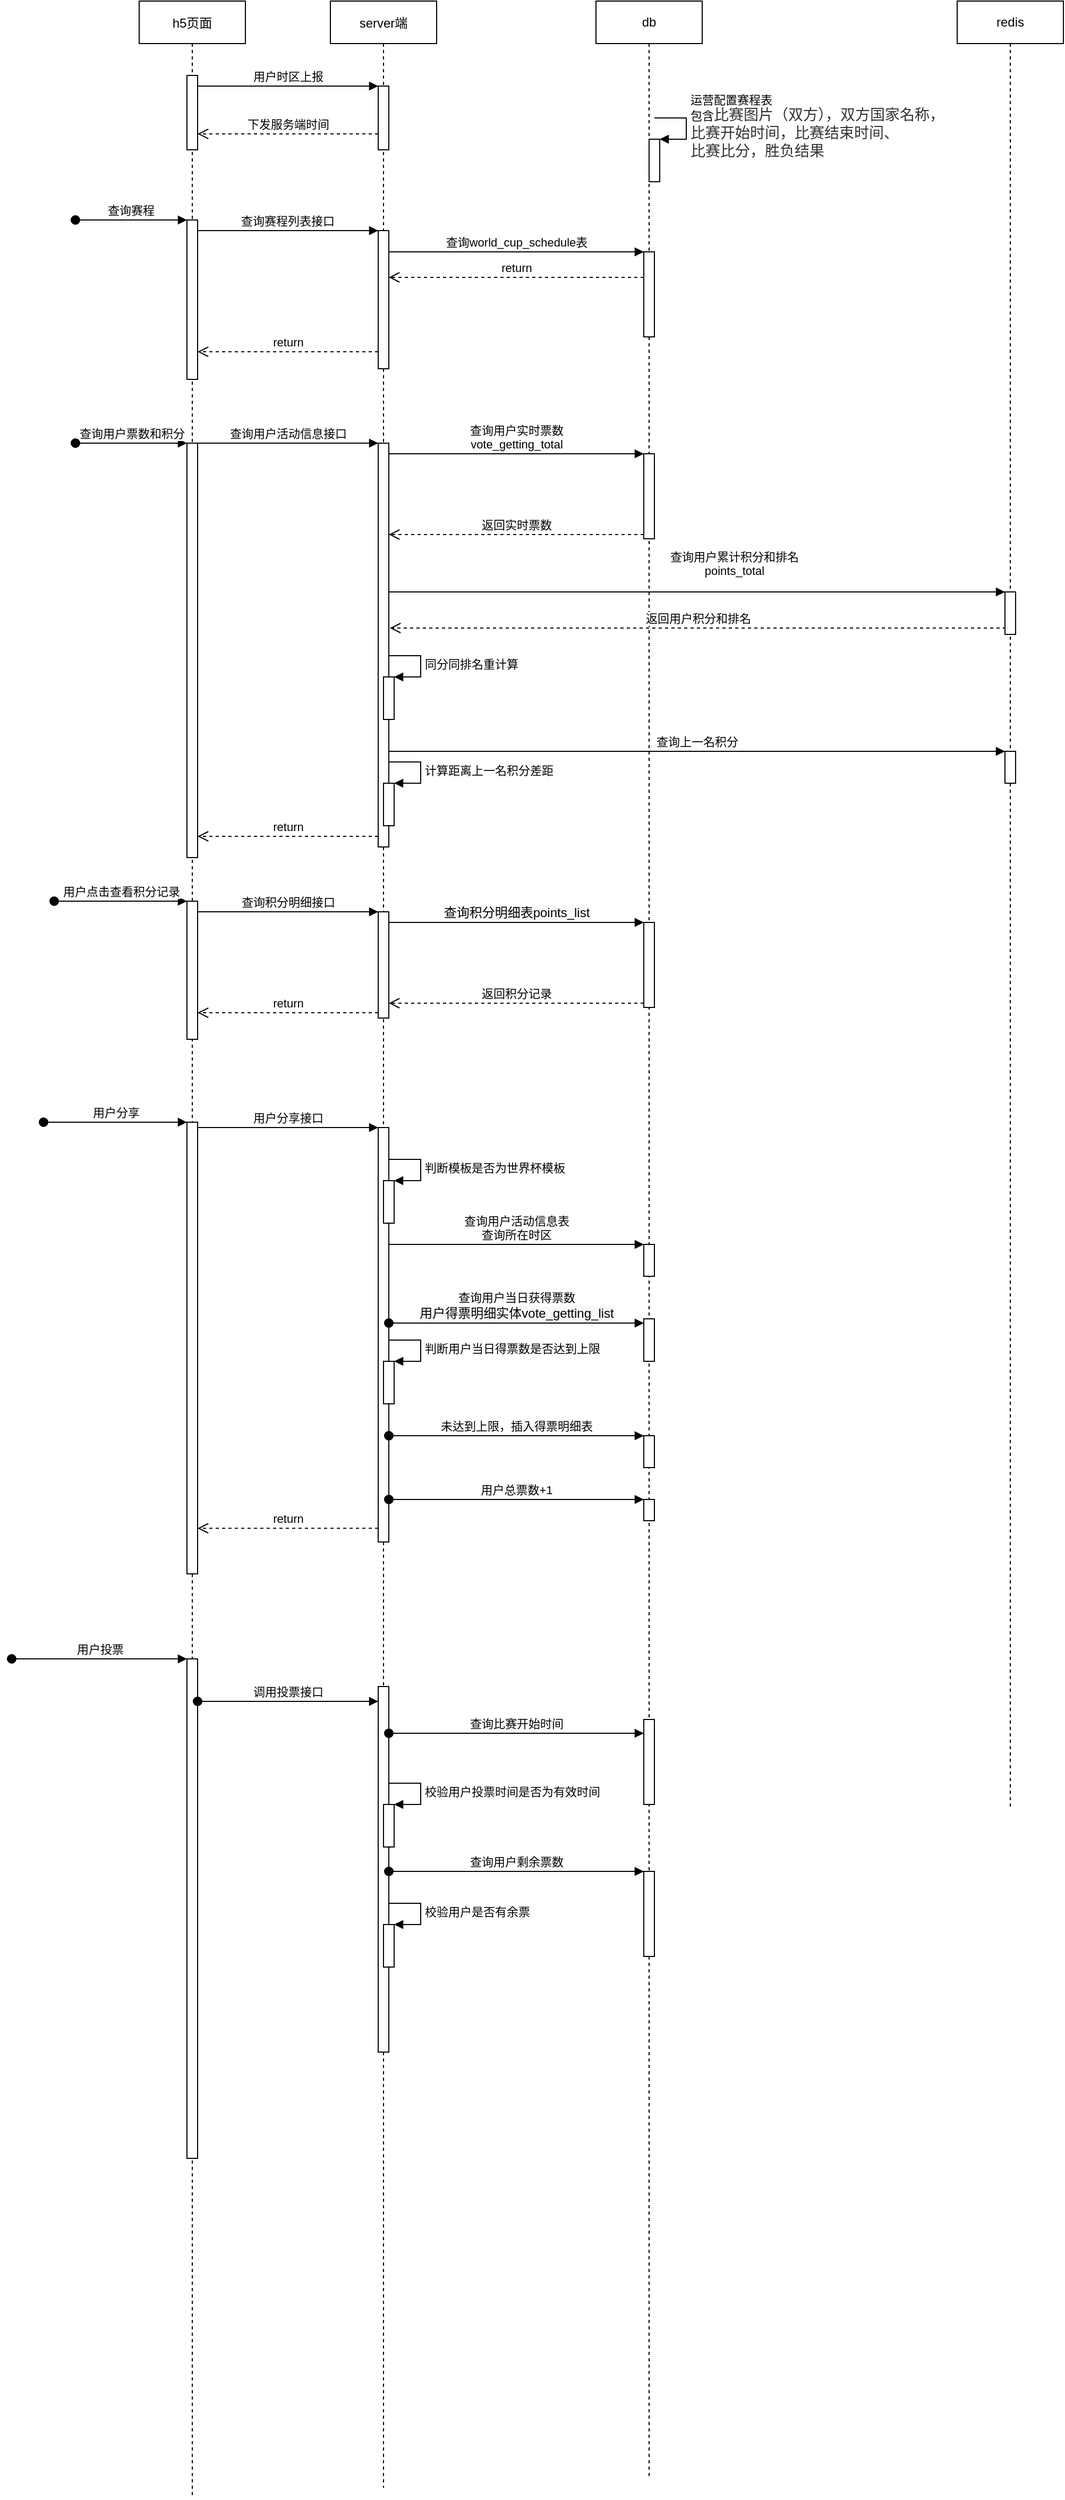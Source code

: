 <mxfile version="20.5.3" type="github">
  <diagram id="kgpKYQtTHZ0yAKxKKP6v" name="Page-1">
    <mxGraphModel dx="2512" dy="802" grid="1" gridSize="10" guides="1" tooltips="1" connect="1" arrows="1" fold="1" page="1" pageScale="1" pageWidth="850" pageHeight="1100" math="0" shadow="0">
      <root>
        <mxCell id="0" />
        <mxCell id="1" parent="0" />
        <mxCell id="3nuBFxr9cyL0pnOWT2aG-1" value="h5页面" style="shape=umlLifeline;perimeter=lifelinePerimeter;container=1;collapsible=0;recursiveResize=0;rounded=0;shadow=0;strokeWidth=1;" parent="1" vertex="1">
          <mxGeometry x="-230" y="80" width="100" height="2350" as="geometry" />
        </mxCell>
        <mxCell id="3nuBFxr9cyL0pnOWT2aG-2" value="" style="points=[];perimeter=orthogonalPerimeter;rounded=0;shadow=0;strokeWidth=1;" parent="3nuBFxr9cyL0pnOWT2aG-1" vertex="1">
          <mxGeometry x="45" y="206" width="10" height="150" as="geometry" />
        </mxCell>
        <mxCell id="3nuBFxr9cyL0pnOWT2aG-3" value="查询赛程" style="verticalAlign=bottom;startArrow=oval;endArrow=block;startSize=8;shadow=0;strokeWidth=1;" parent="3nuBFxr9cyL0pnOWT2aG-1" target="3nuBFxr9cyL0pnOWT2aG-2" edge="1">
          <mxGeometry relative="1" as="geometry">
            <mxPoint x="-60" y="206" as="sourcePoint" />
          </mxGeometry>
        </mxCell>
        <mxCell id="iJaBp2wlKT-MQ3Jx9xqJ-9" value="" style="html=1;points=[];perimeter=orthogonalPerimeter;" parent="3nuBFxr9cyL0pnOWT2aG-1" vertex="1">
          <mxGeometry x="45" y="416" width="10" height="390" as="geometry" />
        </mxCell>
        <mxCell id="iJaBp2wlKT-MQ3Jx9xqJ-10" value="查询用户票数和积分" style="html=1;verticalAlign=bottom;startArrow=oval;endArrow=block;startSize=8;rounded=0;" parent="3nuBFxr9cyL0pnOWT2aG-1" target="iJaBp2wlKT-MQ3Jx9xqJ-9" edge="1">
          <mxGeometry relative="1" as="geometry">
            <mxPoint x="-60" y="416" as="sourcePoint" />
          </mxGeometry>
        </mxCell>
        <mxCell id="iJaBp2wlKT-MQ3Jx9xqJ-28" value="" style="html=1;points=[];perimeter=orthogonalPerimeter;" parent="3nuBFxr9cyL0pnOWT2aG-1" vertex="1">
          <mxGeometry x="45" y="847" width="10" height="130" as="geometry" />
        </mxCell>
        <mxCell id="iJaBp2wlKT-MQ3Jx9xqJ-29" value="用户点击查看积分记录" style="html=1;verticalAlign=bottom;startArrow=oval;endArrow=block;startSize=8;rounded=0;" parent="3nuBFxr9cyL0pnOWT2aG-1" target="iJaBp2wlKT-MQ3Jx9xqJ-28" edge="1">
          <mxGeometry relative="1" as="geometry">
            <mxPoint x="-80" y="847" as="sourcePoint" />
          </mxGeometry>
        </mxCell>
        <mxCell id="iJaBp2wlKT-MQ3Jx9xqJ-54" value="" style="html=1;points=[];perimeter=orthogonalPerimeter;" parent="3nuBFxr9cyL0pnOWT2aG-1" vertex="1">
          <mxGeometry x="45" y="1055" width="10" height="425" as="geometry" />
        </mxCell>
        <mxCell id="iJaBp2wlKT-MQ3Jx9xqJ-55" value="用户分享" style="html=1;verticalAlign=bottom;startArrow=oval;endArrow=block;startSize=8;rounded=0;" parent="3nuBFxr9cyL0pnOWT2aG-1" target="iJaBp2wlKT-MQ3Jx9xqJ-54" edge="1">
          <mxGeometry relative="1" as="geometry">
            <mxPoint x="-90" y="1055" as="sourcePoint" />
          </mxGeometry>
        </mxCell>
        <mxCell id="iJaBp2wlKT-MQ3Jx9xqJ-65" value="" style="html=1;points=[];perimeter=orthogonalPerimeter;" parent="3nuBFxr9cyL0pnOWT2aG-1" vertex="1">
          <mxGeometry x="45" y="70" width="10" height="70" as="geometry" />
        </mxCell>
        <mxCell id="Upy7s1R3ijE2vFxrYpLP-1" value="" style="html=1;points=[];perimeter=orthogonalPerimeter;" vertex="1" parent="3nuBFxr9cyL0pnOWT2aG-1">
          <mxGeometry x="45" y="1560" width="10" height="470" as="geometry" />
        </mxCell>
        <mxCell id="Upy7s1R3ijE2vFxrYpLP-2" value="用户投票" style="html=1;verticalAlign=bottom;startArrow=oval;endArrow=block;startSize=8;rounded=0;" edge="1" target="Upy7s1R3ijE2vFxrYpLP-1" parent="3nuBFxr9cyL0pnOWT2aG-1">
          <mxGeometry relative="1" as="geometry">
            <mxPoint x="-120" y="1560" as="sourcePoint" />
          </mxGeometry>
        </mxCell>
        <mxCell id="3nuBFxr9cyL0pnOWT2aG-5" value="server端" style="shape=umlLifeline;perimeter=lifelinePerimeter;container=1;collapsible=0;recursiveResize=0;rounded=0;shadow=0;strokeWidth=1;" parent="1" vertex="1">
          <mxGeometry x="-50" y="80" width="100" height="2340" as="geometry" />
        </mxCell>
        <mxCell id="3nuBFxr9cyL0pnOWT2aG-6" value="" style="points=[];perimeter=orthogonalPerimeter;rounded=0;shadow=0;strokeWidth=1;" parent="3nuBFxr9cyL0pnOWT2aG-5" vertex="1">
          <mxGeometry x="45" y="216" width="10" height="130" as="geometry" />
        </mxCell>
        <mxCell id="iJaBp2wlKT-MQ3Jx9xqJ-11" value="" style="html=1;points=[];perimeter=orthogonalPerimeter;" parent="3nuBFxr9cyL0pnOWT2aG-5" vertex="1">
          <mxGeometry x="45" y="416" width="10" height="380" as="geometry" />
        </mxCell>
        <mxCell id="iJaBp2wlKT-MQ3Jx9xqJ-30" value="" style="html=1;points=[];perimeter=orthogonalPerimeter;" parent="3nuBFxr9cyL0pnOWT2aG-5" vertex="1">
          <mxGeometry x="45" y="857" width="10" height="100" as="geometry" />
        </mxCell>
        <mxCell id="iJaBp2wlKT-MQ3Jx9xqJ-41" value="" style="html=1;points=[];perimeter=orthogonalPerimeter;" parent="3nuBFxr9cyL0pnOWT2aG-5" vertex="1">
          <mxGeometry x="50" y="636" width="10" height="40" as="geometry" />
        </mxCell>
        <mxCell id="iJaBp2wlKT-MQ3Jx9xqJ-42" value="同分同排名重计算" style="edgeStyle=orthogonalEdgeStyle;html=1;align=left;spacingLeft=2;endArrow=block;rounded=0;entryX=1;entryY=0;" parent="3nuBFxr9cyL0pnOWT2aG-5" target="iJaBp2wlKT-MQ3Jx9xqJ-41" edge="1">
          <mxGeometry relative="1" as="geometry">
            <mxPoint x="55" y="616" as="sourcePoint" />
            <Array as="points">
              <mxPoint x="85" y="616" />
            </Array>
          </mxGeometry>
        </mxCell>
        <mxCell id="iJaBp2wlKT-MQ3Jx9xqJ-46" value="" style="html=1;points=[];perimeter=orthogonalPerimeter;" parent="3nuBFxr9cyL0pnOWT2aG-5" vertex="1">
          <mxGeometry x="50" y="736" width="10" height="40" as="geometry" />
        </mxCell>
        <mxCell id="iJaBp2wlKT-MQ3Jx9xqJ-47" value="计算距离上一名积分差距" style="edgeStyle=orthogonalEdgeStyle;html=1;align=left;spacingLeft=2;endArrow=block;rounded=0;entryX=1;entryY=0;" parent="3nuBFxr9cyL0pnOWT2aG-5" target="iJaBp2wlKT-MQ3Jx9xqJ-46" edge="1">
          <mxGeometry relative="1" as="geometry">
            <mxPoint x="55" y="716" as="sourcePoint" />
            <Array as="points">
              <mxPoint x="85" y="716" />
            </Array>
          </mxGeometry>
        </mxCell>
        <mxCell id="iJaBp2wlKT-MQ3Jx9xqJ-56" value="" style="html=1;points=[];perimeter=orthogonalPerimeter;" parent="3nuBFxr9cyL0pnOWT2aG-5" vertex="1">
          <mxGeometry x="45" y="1060" width="10" height="390" as="geometry" />
        </mxCell>
        <mxCell id="iJaBp2wlKT-MQ3Jx9xqJ-59" value="" style="html=1;points=[];perimeter=orthogonalPerimeter;" parent="3nuBFxr9cyL0pnOWT2aG-5" vertex="1">
          <mxGeometry x="50" y="1110" width="10" height="40" as="geometry" />
        </mxCell>
        <mxCell id="iJaBp2wlKT-MQ3Jx9xqJ-60" value="判断模板是否为世界杯模板" style="edgeStyle=orthogonalEdgeStyle;html=1;align=left;spacingLeft=2;endArrow=block;rounded=0;entryX=1;entryY=0;" parent="3nuBFxr9cyL0pnOWT2aG-5" target="iJaBp2wlKT-MQ3Jx9xqJ-59" edge="1">
          <mxGeometry relative="1" as="geometry">
            <mxPoint x="55" y="1090" as="sourcePoint" />
            <Array as="points">
              <mxPoint x="85" y="1090" />
            </Array>
          </mxGeometry>
        </mxCell>
        <mxCell id="iJaBp2wlKT-MQ3Jx9xqJ-67" value="" style="html=1;points=[];perimeter=orthogonalPerimeter;" parent="3nuBFxr9cyL0pnOWT2aG-5" vertex="1">
          <mxGeometry x="45" y="80" width="10" height="60" as="geometry" />
        </mxCell>
        <mxCell id="iJaBp2wlKT-MQ3Jx9xqJ-76" value="" style="html=1;points=[];perimeter=orthogonalPerimeter;" parent="3nuBFxr9cyL0pnOWT2aG-5" vertex="1">
          <mxGeometry x="50" y="1280" width="10" height="40" as="geometry" />
        </mxCell>
        <mxCell id="iJaBp2wlKT-MQ3Jx9xqJ-77" value="判断用户当日得票数是否达到上限" style="edgeStyle=orthogonalEdgeStyle;html=1;align=left;spacingLeft=2;endArrow=block;rounded=0;entryX=1;entryY=0;" parent="3nuBFxr9cyL0pnOWT2aG-5" target="iJaBp2wlKT-MQ3Jx9xqJ-76" edge="1">
          <mxGeometry relative="1" as="geometry">
            <mxPoint x="55" y="1260" as="sourcePoint" />
            <Array as="points">
              <mxPoint x="85" y="1260" />
            </Array>
          </mxGeometry>
        </mxCell>
        <mxCell id="Upy7s1R3ijE2vFxrYpLP-3" value="" style="html=1;points=[];perimeter=orthogonalPerimeter;" vertex="1" parent="3nuBFxr9cyL0pnOWT2aG-5">
          <mxGeometry x="45" y="1586" width="10" height="344" as="geometry" />
        </mxCell>
        <mxCell id="Upy7s1R3ijE2vFxrYpLP-4" value="调用投票接口" style="html=1;verticalAlign=bottom;startArrow=oval;endArrow=block;startSize=8;rounded=0;" edge="1" parent="3nuBFxr9cyL0pnOWT2aG-5">
          <mxGeometry relative="1" as="geometry">
            <mxPoint x="-125" y="1600" as="sourcePoint" />
            <mxPoint x="45" y="1600" as="targetPoint" />
          </mxGeometry>
        </mxCell>
        <mxCell id="Upy7s1R3ijE2vFxrYpLP-5" value="" style="html=1;points=[];perimeter=orthogonalPerimeter;" vertex="1" parent="3nuBFxr9cyL0pnOWT2aG-5">
          <mxGeometry x="50" y="1697" width="10" height="40" as="geometry" />
        </mxCell>
        <mxCell id="Upy7s1R3ijE2vFxrYpLP-6" value="校验用户投票时间是否为有效时间" style="edgeStyle=orthogonalEdgeStyle;html=1;align=left;spacingLeft=2;endArrow=block;rounded=0;entryX=1;entryY=0;" edge="1" target="Upy7s1R3ijE2vFxrYpLP-5" parent="3nuBFxr9cyL0pnOWT2aG-5">
          <mxGeometry relative="1" as="geometry">
            <mxPoint x="55" y="1677" as="sourcePoint" />
            <Array as="points">
              <mxPoint x="85" y="1677" />
            </Array>
          </mxGeometry>
        </mxCell>
        <mxCell id="Upy7s1R3ijE2vFxrYpLP-11" value="" style="html=1;points=[];perimeter=orthogonalPerimeter;" vertex="1" parent="3nuBFxr9cyL0pnOWT2aG-5">
          <mxGeometry x="50" y="1810" width="10" height="40" as="geometry" />
        </mxCell>
        <mxCell id="Upy7s1R3ijE2vFxrYpLP-12" value="校验用户是否有余票" style="edgeStyle=orthogonalEdgeStyle;html=1;align=left;spacingLeft=2;endArrow=block;rounded=0;entryX=1;entryY=0;" edge="1" target="Upy7s1R3ijE2vFxrYpLP-11" parent="3nuBFxr9cyL0pnOWT2aG-5">
          <mxGeometry relative="1" as="geometry">
            <mxPoint x="55" y="1790" as="sourcePoint" />
            <Array as="points">
              <mxPoint x="85" y="1790" />
            </Array>
          </mxGeometry>
        </mxCell>
        <mxCell id="3nuBFxr9cyL0pnOWT2aG-8" value="查询赛程列表接口" style="verticalAlign=bottom;endArrow=block;entryX=0;entryY=0;shadow=0;strokeWidth=1;" parent="1" source="3nuBFxr9cyL0pnOWT2aG-2" target="3nuBFxr9cyL0pnOWT2aG-6" edge="1">
          <mxGeometry relative="1" as="geometry">
            <mxPoint x="-75" y="296" as="sourcePoint" />
          </mxGeometry>
        </mxCell>
        <mxCell id="iJaBp2wlKT-MQ3Jx9xqJ-1" value="db" style="shape=umlLifeline;perimeter=lifelinePerimeter;whiteSpace=wrap;html=1;container=1;collapsible=0;recursiveResize=0;outlineConnect=0;" parent="1" vertex="1">
          <mxGeometry x="200" y="80" width="100" height="2330" as="geometry" />
        </mxCell>
        <mxCell id="iJaBp2wlKT-MQ3Jx9xqJ-2" value="" style="html=1;points=[];perimeter=orthogonalPerimeter;" parent="iJaBp2wlKT-MQ3Jx9xqJ-1" vertex="1">
          <mxGeometry x="45" y="236" width="10" height="80" as="geometry" />
        </mxCell>
        <mxCell id="iJaBp2wlKT-MQ3Jx9xqJ-14" value="" style="html=1;points=[];perimeter=orthogonalPerimeter;" parent="iJaBp2wlKT-MQ3Jx9xqJ-1" vertex="1">
          <mxGeometry x="45" y="426" width="10" height="80" as="geometry" />
        </mxCell>
        <mxCell id="iJaBp2wlKT-MQ3Jx9xqJ-35" value="" style="html=1;points=[];perimeter=orthogonalPerimeter;" parent="iJaBp2wlKT-MQ3Jx9xqJ-1" vertex="1">
          <mxGeometry x="45" y="867" width="10" height="80" as="geometry" />
        </mxCell>
        <mxCell id="iJaBp2wlKT-MQ3Jx9xqJ-52" value="" style="html=1;points=[];perimeter=orthogonalPerimeter;" parent="iJaBp2wlKT-MQ3Jx9xqJ-1" vertex="1">
          <mxGeometry x="50" y="130" width="10" height="40" as="geometry" />
        </mxCell>
        <mxCell id="iJaBp2wlKT-MQ3Jx9xqJ-53" value="运营配置赛程表&lt;br&gt;包含&lt;span style=&quot;color: rgb(51, 51, 51); font-family: PingFangSC-Regular, &amp;quot;PingFang SC&amp;quot;; font-size: 14px;&quot;&gt;比赛图片（双方），双方国家名称，&lt;br&gt;比赛开始时间，比赛结束时间、&lt;br&gt;比赛比分，胜负结果&lt;/span&gt;" style="edgeStyle=orthogonalEdgeStyle;html=1;align=left;spacingLeft=2;endArrow=block;rounded=0;entryX=1;entryY=0;" parent="iJaBp2wlKT-MQ3Jx9xqJ-1" target="iJaBp2wlKT-MQ3Jx9xqJ-52" edge="1">
          <mxGeometry relative="1" as="geometry">
            <mxPoint x="55" y="110" as="sourcePoint" />
            <Array as="points">
              <mxPoint x="85" y="110" />
            </Array>
          </mxGeometry>
        </mxCell>
        <mxCell id="iJaBp2wlKT-MQ3Jx9xqJ-71" value="" style="html=1;points=[];perimeter=orthogonalPerimeter;" parent="iJaBp2wlKT-MQ3Jx9xqJ-1" vertex="1">
          <mxGeometry x="45" y="1170" width="10" height="30" as="geometry" />
        </mxCell>
        <mxCell id="iJaBp2wlKT-MQ3Jx9xqJ-74" value="" style="html=1;points=[];perimeter=orthogonalPerimeter;" parent="iJaBp2wlKT-MQ3Jx9xqJ-1" vertex="1">
          <mxGeometry x="45" y="1240" width="10" height="40" as="geometry" />
        </mxCell>
        <mxCell id="iJaBp2wlKT-MQ3Jx9xqJ-78" value="" style="html=1;points=[];perimeter=orthogonalPerimeter;" parent="iJaBp2wlKT-MQ3Jx9xqJ-1" vertex="1">
          <mxGeometry x="45" y="1350" width="10" height="30" as="geometry" />
        </mxCell>
        <mxCell id="iJaBp2wlKT-MQ3Jx9xqJ-80" value="" style="html=1;points=[];perimeter=orthogonalPerimeter;" parent="iJaBp2wlKT-MQ3Jx9xqJ-1" vertex="1">
          <mxGeometry x="45" y="1410" width="10" height="20" as="geometry" />
        </mxCell>
        <mxCell id="Upy7s1R3ijE2vFxrYpLP-7" value="" style="html=1;points=[];perimeter=orthogonalPerimeter;" vertex="1" parent="iJaBp2wlKT-MQ3Jx9xqJ-1">
          <mxGeometry x="45" y="1617" width="10" height="80" as="geometry" />
        </mxCell>
        <mxCell id="Upy7s1R3ijE2vFxrYpLP-9" value="" style="html=1;points=[];perimeter=orthogonalPerimeter;" vertex="1" parent="iJaBp2wlKT-MQ3Jx9xqJ-1">
          <mxGeometry x="45" y="1760" width="10" height="80" as="geometry" />
        </mxCell>
        <mxCell id="iJaBp2wlKT-MQ3Jx9xqJ-3" value="查询world_cup_schedule表" style="html=1;verticalAlign=bottom;endArrow=block;entryX=0;entryY=0;rounded=0;" parent="1" source="3nuBFxr9cyL0pnOWT2aG-6" target="iJaBp2wlKT-MQ3Jx9xqJ-2" edge="1">
          <mxGeometry relative="1" as="geometry">
            <mxPoint x="175" y="316" as="sourcePoint" />
          </mxGeometry>
        </mxCell>
        <mxCell id="iJaBp2wlKT-MQ3Jx9xqJ-4" value="return" style="html=1;verticalAlign=bottom;endArrow=open;dashed=1;endSize=8;exitX=0;exitY=0.95;rounded=0;" parent="1" edge="1">
          <mxGeometry relative="1" as="geometry">
            <mxPoint x="5" y="340" as="targetPoint" />
            <mxPoint x="245" y="340" as="sourcePoint" />
          </mxGeometry>
        </mxCell>
        <mxCell id="iJaBp2wlKT-MQ3Jx9xqJ-5" value="return" style="html=1;verticalAlign=bottom;endArrow=open;dashed=1;endSize=8;rounded=0;" parent="1" edge="1">
          <mxGeometry relative="1" as="geometry">
            <mxPoint x="-5" y="410" as="sourcePoint" />
            <mxPoint x="-175" y="410" as="targetPoint" />
          </mxGeometry>
        </mxCell>
        <mxCell id="iJaBp2wlKT-MQ3Jx9xqJ-12" value="查询用户活动信息接口" style="html=1;verticalAlign=bottom;endArrow=block;entryX=0;entryY=0;rounded=0;" parent="1" source="iJaBp2wlKT-MQ3Jx9xqJ-9" target="iJaBp2wlKT-MQ3Jx9xqJ-11" edge="1">
          <mxGeometry relative="1" as="geometry">
            <mxPoint x="-75" y="486" as="sourcePoint" />
          </mxGeometry>
        </mxCell>
        <mxCell id="iJaBp2wlKT-MQ3Jx9xqJ-15" value="查询用户实时票数&lt;br&gt;vote_getting_total" style="html=1;verticalAlign=bottom;endArrow=block;entryX=0;entryY=0;rounded=0;" parent="1" source="iJaBp2wlKT-MQ3Jx9xqJ-11" target="iJaBp2wlKT-MQ3Jx9xqJ-14" edge="1">
          <mxGeometry relative="1" as="geometry">
            <mxPoint x="175" y="506" as="sourcePoint" />
          </mxGeometry>
        </mxCell>
        <mxCell id="iJaBp2wlKT-MQ3Jx9xqJ-16" value="返回实时票数" style="html=1;verticalAlign=bottom;endArrow=open;dashed=1;endSize=8;exitX=0;exitY=0.95;rounded=0;" parent="1" source="iJaBp2wlKT-MQ3Jx9xqJ-14" target="iJaBp2wlKT-MQ3Jx9xqJ-11" edge="1">
          <mxGeometry relative="1" as="geometry">
            <mxPoint x="175" y="582" as="targetPoint" />
          </mxGeometry>
        </mxCell>
        <mxCell id="iJaBp2wlKT-MQ3Jx9xqJ-24" value="查询用户累计积分和排名&lt;br&gt;points_total" style="html=1;verticalAlign=bottom;endArrow=block;entryX=0;entryY=0;rounded=0;" parent="1" source="iJaBp2wlKT-MQ3Jx9xqJ-11" target="iJaBp2wlKT-MQ3Jx9xqJ-23" edge="1">
          <mxGeometry x="0.121" y="11" relative="1" as="geometry">
            <mxPoint x="175" y="646" as="sourcePoint" />
            <mxPoint as="offset" />
          </mxGeometry>
        </mxCell>
        <mxCell id="iJaBp2wlKT-MQ3Jx9xqJ-25" value="返回用户积分和排名" style="html=1;verticalAlign=bottom;endArrow=open;dashed=1;endSize=8;rounded=0;" parent="1" edge="1">
          <mxGeometry relative="1" as="geometry">
            <mxPoint x="6" y="670" as="targetPoint" />
            <mxPoint x="586" y="670" as="sourcePoint" />
          </mxGeometry>
        </mxCell>
        <mxCell id="iJaBp2wlKT-MQ3Jx9xqJ-26" value="redis" style="shape=umlLifeline;perimeter=lifelinePerimeter;whiteSpace=wrap;html=1;container=1;collapsible=0;recursiveResize=0;outlineConnect=0;" parent="1" vertex="1">
          <mxGeometry x="540" y="80" width="100" height="1700" as="geometry" />
        </mxCell>
        <mxCell id="iJaBp2wlKT-MQ3Jx9xqJ-23" value="" style="html=1;points=[];perimeter=orthogonalPerimeter;" parent="iJaBp2wlKT-MQ3Jx9xqJ-26" vertex="1">
          <mxGeometry x="45" y="556" width="10" height="40" as="geometry" />
        </mxCell>
        <mxCell id="iJaBp2wlKT-MQ3Jx9xqJ-43" value="" style="html=1;points=[];perimeter=orthogonalPerimeter;" parent="iJaBp2wlKT-MQ3Jx9xqJ-26" vertex="1">
          <mxGeometry x="45" y="706" width="10" height="30" as="geometry" />
        </mxCell>
        <mxCell id="iJaBp2wlKT-MQ3Jx9xqJ-31" value="查询积分明细接口" style="html=1;verticalAlign=bottom;endArrow=block;entryX=0;entryY=0;rounded=0;" parent="1" source="iJaBp2wlKT-MQ3Jx9xqJ-28" target="iJaBp2wlKT-MQ3Jx9xqJ-30" edge="1">
          <mxGeometry relative="1" as="geometry">
            <mxPoint x="-75" y="927" as="sourcePoint" />
          </mxGeometry>
        </mxCell>
        <mxCell id="iJaBp2wlKT-MQ3Jx9xqJ-32" value="return" style="html=1;verticalAlign=bottom;endArrow=open;dashed=1;endSize=8;exitX=0;exitY=0.95;rounded=0;" parent="1" source="iJaBp2wlKT-MQ3Jx9xqJ-30" target="iJaBp2wlKT-MQ3Jx9xqJ-28" edge="1">
          <mxGeometry relative="1" as="geometry">
            <mxPoint x="-75" y="1003" as="targetPoint" />
          </mxGeometry>
        </mxCell>
        <mxCell id="iJaBp2wlKT-MQ3Jx9xqJ-36" value="&lt;span style=&quot;font-size: 12px; background-color: rgb(248, 249, 250);&quot;&gt;查询积分明细表points_list&lt;/span&gt;" style="html=1;verticalAlign=bottom;endArrow=block;entryX=0;entryY=0;rounded=0;" parent="1" source="iJaBp2wlKT-MQ3Jx9xqJ-30" target="iJaBp2wlKT-MQ3Jx9xqJ-35" edge="1">
          <mxGeometry relative="1" as="geometry">
            <mxPoint x="175" y="937" as="sourcePoint" />
          </mxGeometry>
        </mxCell>
        <mxCell id="iJaBp2wlKT-MQ3Jx9xqJ-37" value="返回积分记录" style="html=1;verticalAlign=bottom;endArrow=open;dashed=1;endSize=8;exitX=0;exitY=0.95;rounded=0;" parent="1" source="iJaBp2wlKT-MQ3Jx9xqJ-35" target="iJaBp2wlKT-MQ3Jx9xqJ-30" edge="1">
          <mxGeometry relative="1" as="geometry">
            <mxPoint x="175" y="1013" as="targetPoint" />
          </mxGeometry>
        </mxCell>
        <mxCell id="iJaBp2wlKT-MQ3Jx9xqJ-44" value="查询上一名积分" style="html=1;verticalAlign=bottom;endArrow=block;entryX=0;entryY=0;rounded=0;" parent="1" source="iJaBp2wlKT-MQ3Jx9xqJ-11" target="iJaBp2wlKT-MQ3Jx9xqJ-43" edge="1">
          <mxGeometry relative="1" as="geometry">
            <mxPoint x="365" y="736" as="sourcePoint" />
          </mxGeometry>
        </mxCell>
        <mxCell id="iJaBp2wlKT-MQ3Jx9xqJ-27" value="return" style="html=1;verticalAlign=bottom;endArrow=open;dashed=1;endSize=8;rounded=0;" parent="1" edge="1">
          <mxGeometry relative="1" as="geometry">
            <mxPoint x="-5" y="866" as="sourcePoint" />
            <mxPoint x="-175" y="866" as="targetPoint" />
            <Array as="points">
              <mxPoint x="-80" y="866" />
            </Array>
          </mxGeometry>
        </mxCell>
        <mxCell id="iJaBp2wlKT-MQ3Jx9xqJ-57" value="用户分享接口" style="html=1;verticalAlign=bottom;endArrow=block;entryX=0;entryY=0;rounded=0;" parent="1" source="iJaBp2wlKT-MQ3Jx9xqJ-54" target="iJaBp2wlKT-MQ3Jx9xqJ-56" edge="1">
          <mxGeometry relative="1" as="geometry">
            <mxPoint x="-75" y="1140" as="sourcePoint" />
          </mxGeometry>
        </mxCell>
        <mxCell id="iJaBp2wlKT-MQ3Jx9xqJ-68" value="用户时区上报" style="html=1;verticalAlign=bottom;endArrow=block;entryX=0;entryY=0;rounded=0;" parent="1" source="iJaBp2wlKT-MQ3Jx9xqJ-65" target="iJaBp2wlKT-MQ3Jx9xqJ-67" edge="1">
          <mxGeometry relative="1" as="geometry">
            <mxPoint x="-75" y="160" as="sourcePoint" />
          </mxGeometry>
        </mxCell>
        <mxCell id="iJaBp2wlKT-MQ3Jx9xqJ-70" value="下发服务端时间" style="html=1;verticalAlign=bottom;endArrow=open;dashed=1;endSize=8;rounded=0;" parent="1" edge="1">
          <mxGeometry relative="1" as="geometry">
            <mxPoint x="-5" y="205" as="sourcePoint" />
            <mxPoint x="-175" y="205" as="targetPoint" />
          </mxGeometry>
        </mxCell>
        <mxCell id="iJaBp2wlKT-MQ3Jx9xqJ-72" value="查询用户活动信息表&lt;br&gt;查询所在时区" style="html=1;verticalAlign=bottom;endArrow=block;entryX=0;entryY=0;rounded=0;" parent="1" source="iJaBp2wlKT-MQ3Jx9xqJ-56" target="iJaBp2wlKT-MQ3Jx9xqJ-71" edge="1">
          <mxGeometry relative="1" as="geometry">
            <mxPoint x="175" y="1250" as="sourcePoint" />
          </mxGeometry>
        </mxCell>
        <mxCell id="iJaBp2wlKT-MQ3Jx9xqJ-75" value="查询用户当日获得票数&lt;br&gt;&lt;span style=&quot;font-size: 12px; background-color: rgb(248, 249, 250);&quot;&gt;用户得票明细实体vote_getting_list&lt;/span&gt;" style="html=1;verticalAlign=bottom;startArrow=oval;endArrow=block;startSize=8;rounded=0;" parent="1" edge="1">
          <mxGeometry relative="1" as="geometry">
            <mxPoint x="5" y="1324" as="sourcePoint" />
            <mxPoint x="245" y="1324" as="targetPoint" />
          </mxGeometry>
        </mxCell>
        <mxCell id="iJaBp2wlKT-MQ3Jx9xqJ-79" value="未达到上限，插入得票明细表" style="html=1;verticalAlign=bottom;startArrow=oval;endArrow=block;startSize=8;rounded=0;" parent="1" source="iJaBp2wlKT-MQ3Jx9xqJ-56" target="iJaBp2wlKT-MQ3Jx9xqJ-78" edge="1">
          <mxGeometry relative="1" as="geometry">
            <mxPoint x="185" y="1430" as="sourcePoint" />
          </mxGeometry>
        </mxCell>
        <mxCell id="iJaBp2wlKT-MQ3Jx9xqJ-81" value="用户总票数+1" style="html=1;verticalAlign=bottom;startArrow=oval;endArrow=block;startSize=8;rounded=0;" parent="1" source="iJaBp2wlKT-MQ3Jx9xqJ-56" target="iJaBp2wlKT-MQ3Jx9xqJ-80" edge="1">
          <mxGeometry relative="1" as="geometry">
            <mxPoint x="185" y="1490" as="sourcePoint" />
          </mxGeometry>
        </mxCell>
        <mxCell id="iJaBp2wlKT-MQ3Jx9xqJ-82" value="return" style="html=1;verticalAlign=bottom;endArrow=open;dashed=1;endSize=8;rounded=0;exitX=0;exitY=0.967;exitDx=0;exitDy=0;exitPerimeter=0;" parent="1" source="iJaBp2wlKT-MQ3Jx9xqJ-56" target="iJaBp2wlKT-MQ3Jx9xqJ-54" edge="1">
          <mxGeometry relative="1" as="geometry">
            <mxPoint x="-20" y="1520" as="sourcePoint" />
            <mxPoint x="-100" y="1520" as="targetPoint" />
          </mxGeometry>
        </mxCell>
        <mxCell id="Upy7s1R3ijE2vFxrYpLP-8" value="查询比赛开始时间" style="html=1;verticalAlign=bottom;startArrow=oval;endArrow=block;startSize=8;rounded=0;" edge="1" target="Upy7s1R3ijE2vFxrYpLP-7" parent="1" source="Upy7s1R3ijE2vFxrYpLP-3">
          <mxGeometry relative="1" as="geometry">
            <mxPoint x="185" y="1697" as="sourcePoint" />
            <Array as="points">
              <mxPoint x="150" y="1710" />
            </Array>
          </mxGeometry>
        </mxCell>
        <mxCell id="Upy7s1R3ijE2vFxrYpLP-10" value="查询用户剩余票数" style="html=1;verticalAlign=bottom;startArrow=oval;endArrow=block;startSize=8;rounded=0;" edge="1" target="Upy7s1R3ijE2vFxrYpLP-9" parent="1" source="Upy7s1R3ijE2vFxrYpLP-3">
          <mxGeometry relative="1" as="geometry">
            <mxPoint x="185" y="1840" as="sourcePoint" />
          </mxGeometry>
        </mxCell>
      </root>
    </mxGraphModel>
  </diagram>
</mxfile>
